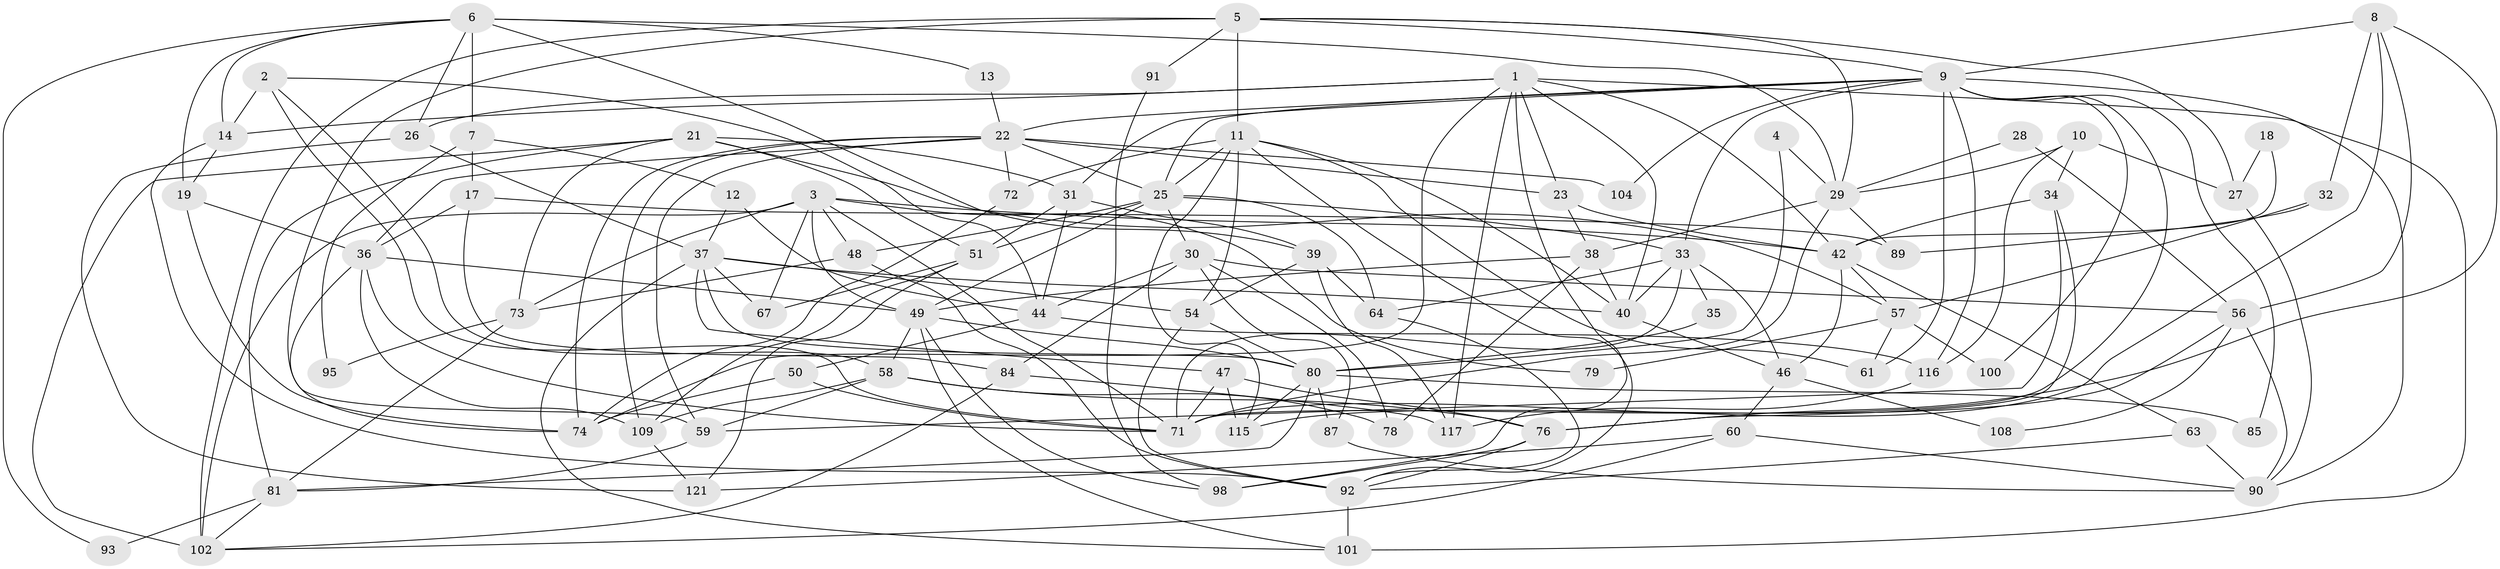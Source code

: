 // original degree distribution, {3: 0.25806451612903225, 4: 0.3225806451612903, 7: 0.024193548387096774, 2: 0.13709677419354838, 5: 0.12903225806451613, 8: 0.024193548387096774, 9: 0.008064516129032258, 6: 0.0967741935483871}
// Generated by graph-tools (version 1.1) at 2025/11/02/27/25 16:11:19]
// undirected, 83 vertices, 204 edges
graph export_dot {
graph [start="1"]
  node [color=gray90,style=filled];
  1 [super="+16"];
  2;
  3 [super="+83"];
  4;
  5 [super="+66"];
  6 [super="+120"];
  7;
  8 [super="+15"];
  9 [super="+20"];
  10 [super="+55"];
  11 [super="+65"];
  12;
  13;
  14 [super="+69"];
  17 [super="+41"];
  18;
  19 [super="+24"];
  21 [super="+82"];
  22 [super="+114"];
  23 [super="+111"];
  25 [super="+62"];
  26;
  27;
  28;
  29 [super="+53"];
  30 [super="+96"];
  31 [super="+119"];
  32;
  33 [super="+75"];
  34;
  35;
  36 [super="+94"];
  37 [super="+43"];
  38 [super="+86"];
  39 [super="+106"];
  40 [super="+45"];
  42 [super="+107"];
  44 [super="+99"];
  46 [super="+52"];
  47;
  48;
  49 [super="+110"];
  50;
  51 [super="+68"];
  54 [super="+88"];
  56 [super="+118"];
  57 [super="+122"];
  58 [super="+70"];
  59;
  60;
  61;
  63;
  64;
  67;
  71 [super="+77"];
  72;
  73;
  74;
  76 [super="+97"];
  78;
  79;
  80 [super="+103"];
  81 [super="+124"];
  84;
  85;
  87;
  89;
  90 [super="+105"];
  91;
  92 [super="+123"];
  93;
  95;
  98 [super="+112"];
  100;
  101 [super="+113"];
  102;
  104;
  108;
  109;
  115;
  116;
  117;
  121;
  1 -- 98;
  1 -- 40;
  1 -- 74;
  1 -- 117;
  1 -- 26;
  1 -- 14;
  1 -- 42;
  1 -- 101;
  1 -- 23;
  2 -- 58;
  2 -- 44;
  2 -- 71;
  2 -- 14;
  3 -- 67;
  3 -- 48;
  3 -- 49;
  3 -- 73;
  3 -- 102;
  3 -- 71;
  3 -- 79;
  3 -- 42;
  4 -- 29;
  4 -- 80;
  5 -- 11;
  5 -- 59;
  5 -- 102;
  5 -- 9;
  5 -- 91;
  5 -- 27;
  5 -- 29;
  6 -- 26;
  6 -- 7;
  6 -- 13;
  6 -- 19;
  6 -- 39 [weight=2];
  6 -- 93;
  6 -- 14;
  6 -- 29;
  7 -- 12;
  7 -- 95;
  7 -- 17;
  8 -- 76;
  8 -- 32;
  8 -- 71;
  8 -- 9;
  8 -- 56;
  9 -- 25;
  9 -- 31;
  9 -- 61;
  9 -- 85;
  9 -- 100;
  9 -- 104;
  9 -- 33;
  9 -- 116;
  9 -- 22;
  9 -- 71;
  9 -- 90;
  10 -- 34;
  10 -- 27;
  10 -- 116;
  10 -- 29;
  11 -- 72;
  11 -- 115;
  11 -- 25;
  11 -- 40;
  11 -- 92;
  11 -- 61;
  11 -- 54;
  12 -- 44;
  12 -- 37;
  13 -- 22;
  14 -- 92;
  14 -- 19;
  17 -- 84;
  17 -- 36;
  17 -- 89;
  18 -- 42;
  18 -- 27;
  19 -- 74;
  19 -- 36;
  21 -- 102;
  21 -- 73;
  21 -- 81;
  21 -- 51;
  21 -- 57;
  21 -- 31;
  22 -- 104;
  22 -- 23;
  22 -- 72;
  22 -- 74;
  22 -- 59;
  22 -- 109;
  22 -- 25;
  22 -- 36;
  23 -- 38;
  23 -- 42;
  25 -- 48;
  25 -- 51;
  25 -- 64;
  25 -- 33;
  25 -- 49;
  25 -- 30;
  26 -- 121;
  26 -- 37;
  27 -- 90;
  28 -- 29;
  28 -- 56;
  29 -- 71;
  29 -- 38;
  29 -- 89;
  30 -- 78;
  30 -- 84;
  30 -- 44;
  30 -- 56;
  30 -- 87;
  31 -- 51;
  31 -- 39;
  31 -- 44;
  32 -- 57;
  32 -- 89;
  33 -- 40;
  33 -- 64;
  33 -- 35;
  33 -- 46;
  33 -- 71;
  34 -- 59;
  34 -- 42;
  34 -- 76;
  35 -- 80;
  36 -- 49;
  36 -- 71;
  36 -- 74;
  36 -- 109;
  37 -- 40;
  37 -- 67;
  37 -- 101;
  37 -- 80;
  37 -- 54;
  37 -- 47;
  38 -- 40;
  38 -- 78;
  38 -- 49;
  39 -- 64;
  39 -- 117;
  39 -- 54;
  40 -- 46;
  42 -- 46 [weight=2];
  42 -- 63;
  42 -- 57;
  44 -- 116;
  44 -- 50;
  46 -- 60;
  46 -- 108;
  47 -- 71;
  47 -- 115;
  47 -- 76;
  48 -- 73;
  48 -- 92;
  49 -- 80;
  49 -- 58;
  49 -- 98;
  49 -- 101;
  50 -- 74;
  50 -- 71;
  51 -- 121;
  51 -- 67;
  51 -- 109;
  54 -- 92;
  54 -- 80;
  56 -- 108;
  56 -- 115;
  56 -- 90;
  57 -- 100;
  57 -- 61;
  57 -- 79;
  58 -- 59;
  58 -- 76;
  58 -- 109;
  58 -- 78;
  59 -- 81;
  60 -- 102;
  60 -- 121;
  60 -- 90;
  63 -- 92;
  63 -- 90;
  64 -- 92;
  72 -- 74;
  73 -- 95;
  73 -- 81;
  76 -- 98;
  76 -- 92;
  80 -- 85;
  80 -- 115;
  80 -- 87;
  80 -- 81;
  81 -- 102;
  81 -- 93;
  84 -- 102;
  84 -- 117;
  87 -- 90;
  91 -- 98;
  92 -- 101 [weight=2];
  109 -- 121;
  116 -- 117;
}
